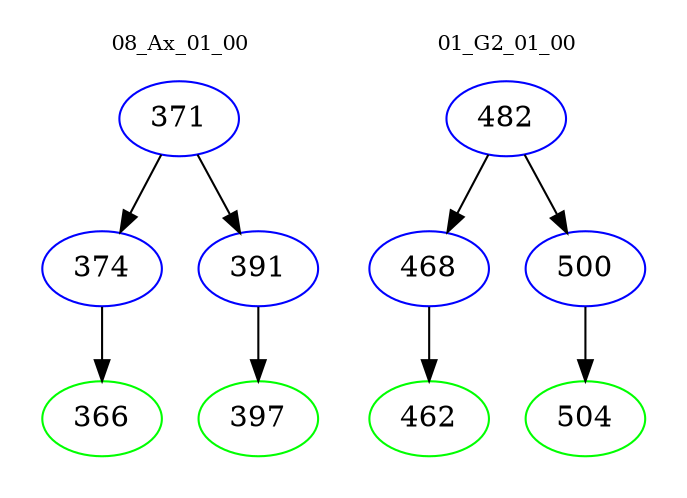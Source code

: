 digraph{
subgraph cluster_0 {
color = white
label = "08_Ax_01_00";
fontsize=10;
T0_371 [label="371", color="blue"]
T0_371 -> T0_374 [color="black"]
T0_374 [label="374", color="blue"]
T0_374 -> T0_366 [color="black"]
T0_366 [label="366", color="green"]
T0_371 -> T0_391 [color="black"]
T0_391 [label="391", color="blue"]
T0_391 -> T0_397 [color="black"]
T0_397 [label="397", color="green"]
}
subgraph cluster_1 {
color = white
label = "01_G2_01_00";
fontsize=10;
T1_482 [label="482", color="blue"]
T1_482 -> T1_468 [color="black"]
T1_468 [label="468", color="blue"]
T1_468 -> T1_462 [color="black"]
T1_462 [label="462", color="green"]
T1_482 -> T1_500 [color="black"]
T1_500 [label="500", color="blue"]
T1_500 -> T1_504 [color="black"]
T1_504 [label="504", color="green"]
}
}
